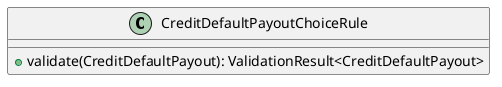 @startuml

    class CreditDefaultPayoutChoiceRule [[CreditDefaultPayoutChoiceRule.html]] {
        +validate(CreditDefaultPayout): ValidationResult<CreditDefaultPayout>
    }

@enduml

